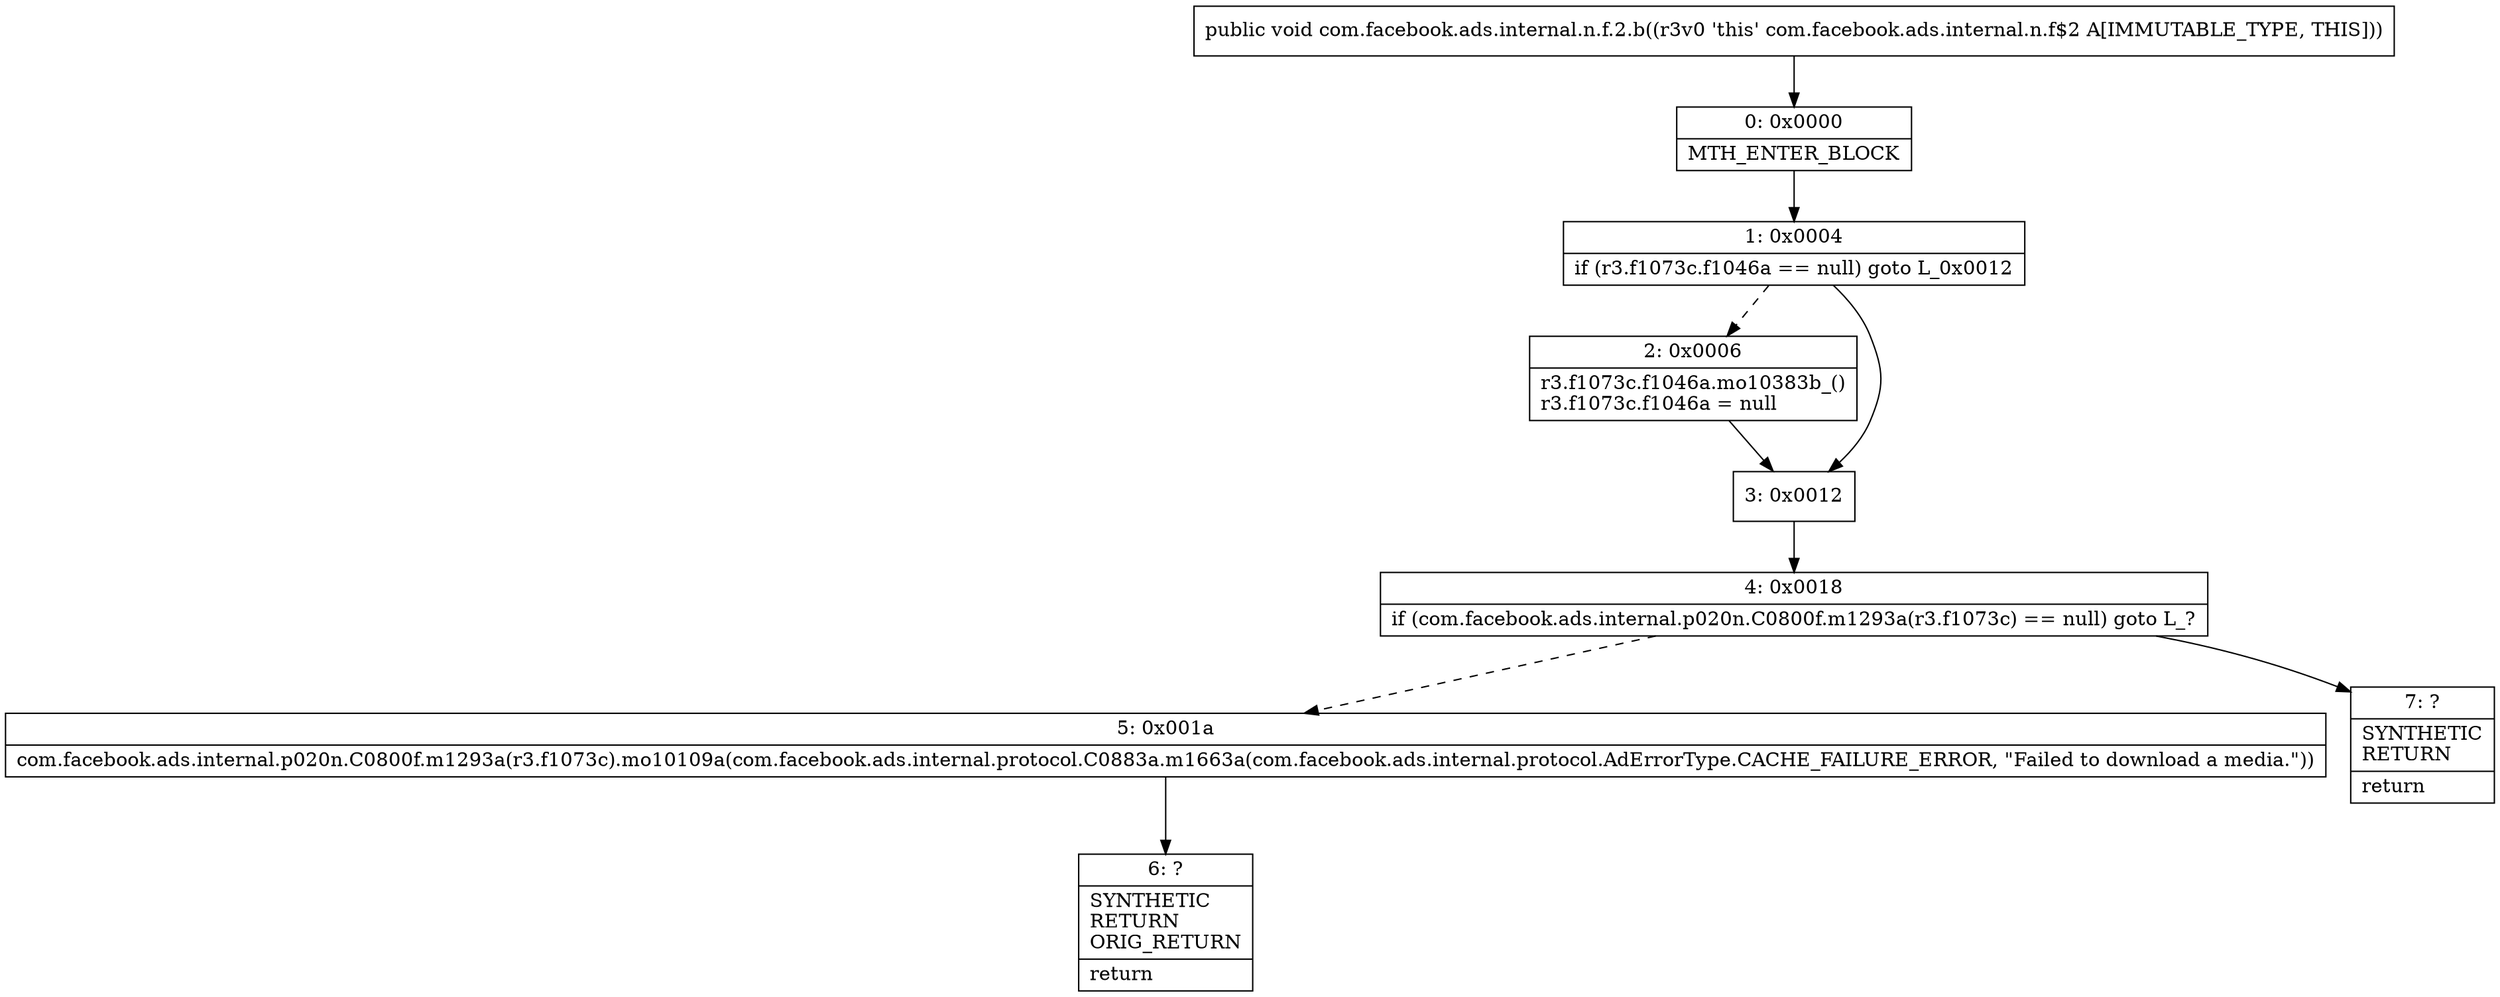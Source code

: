 digraph "CFG forcom.facebook.ads.internal.n.f.2.b()V" {
Node_0 [shape=record,label="{0\:\ 0x0000|MTH_ENTER_BLOCK\l}"];
Node_1 [shape=record,label="{1\:\ 0x0004|if (r3.f1073c.f1046a == null) goto L_0x0012\l}"];
Node_2 [shape=record,label="{2\:\ 0x0006|r3.f1073c.f1046a.mo10383b_()\lr3.f1073c.f1046a = null\l}"];
Node_3 [shape=record,label="{3\:\ 0x0012}"];
Node_4 [shape=record,label="{4\:\ 0x0018|if (com.facebook.ads.internal.p020n.C0800f.m1293a(r3.f1073c) == null) goto L_?\l}"];
Node_5 [shape=record,label="{5\:\ 0x001a|com.facebook.ads.internal.p020n.C0800f.m1293a(r3.f1073c).mo10109a(com.facebook.ads.internal.protocol.C0883a.m1663a(com.facebook.ads.internal.protocol.AdErrorType.CACHE_FAILURE_ERROR, \"Failed to download a media.\"))\l}"];
Node_6 [shape=record,label="{6\:\ ?|SYNTHETIC\lRETURN\lORIG_RETURN\l|return\l}"];
Node_7 [shape=record,label="{7\:\ ?|SYNTHETIC\lRETURN\l|return\l}"];
MethodNode[shape=record,label="{public void com.facebook.ads.internal.n.f.2.b((r3v0 'this' com.facebook.ads.internal.n.f$2 A[IMMUTABLE_TYPE, THIS])) }"];
MethodNode -> Node_0;
Node_0 -> Node_1;
Node_1 -> Node_2[style=dashed];
Node_1 -> Node_3;
Node_2 -> Node_3;
Node_3 -> Node_4;
Node_4 -> Node_5[style=dashed];
Node_4 -> Node_7;
Node_5 -> Node_6;
}


